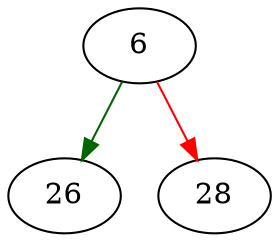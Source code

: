 strict digraph "_obstack_begin_1" {
	// Node definitions.
	6 [entry=true];
	26;
	28;

	// Edge definitions.
	6 -> 26 [
		color=darkgreen
		cond=true
	];
	6 -> 28 [
		color=red
		cond=false
	];
}